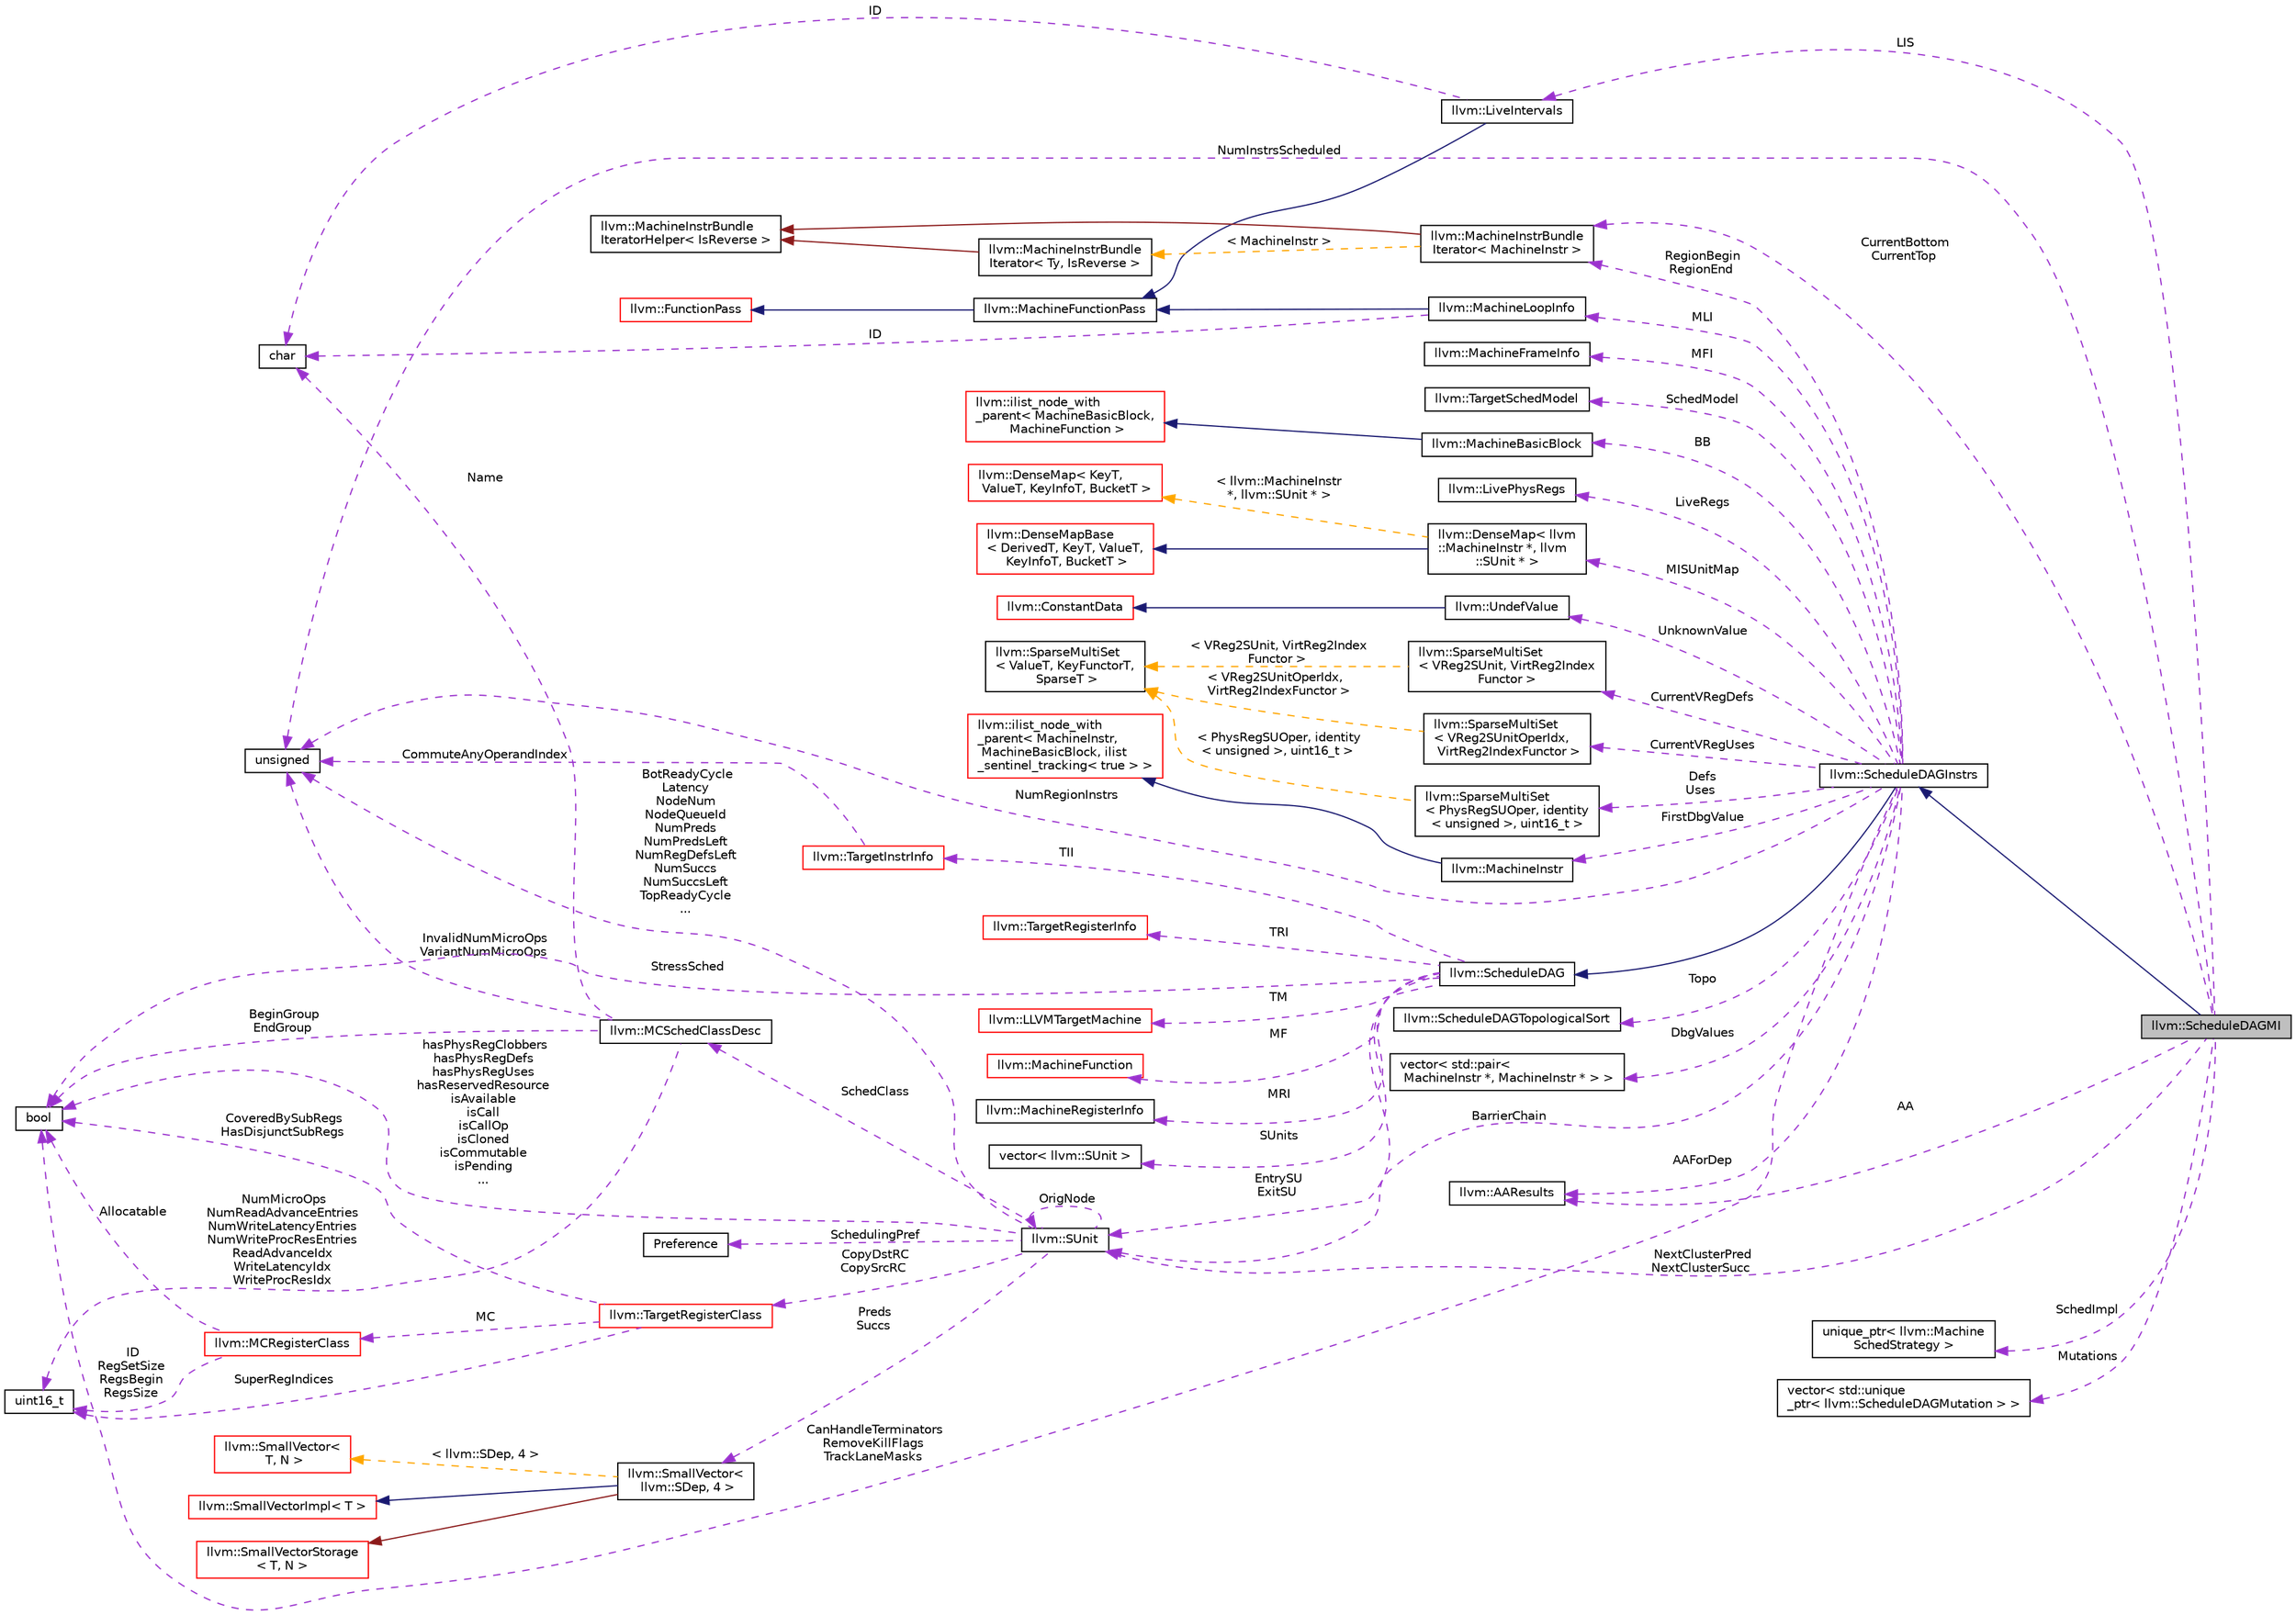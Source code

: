 digraph "llvm::ScheduleDAGMI"
{
 // LATEX_PDF_SIZE
  bgcolor="transparent";
  edge [fontname="Helvetica",fontsize="10",labelfontname="Helvetica",labelfontsize="10"];
  node [fontname="Helvetica",fontsize="10",shape="box"];
  rankdir="LR";
  Node1 [label="llvm::ScheduleDAGMI",height=0.2,width=0.4,color="black", fillcolor="grey75", style="filled", fontcolor="black",tooltip="ScheduleDAGMI is an implementation of ScheduleDAGInstrs that simply schedules machine instructions ac..."];
  Node2 -> Node1 [dir="back",color="midnightblue",fontsize="10",style="solid",fontname="Helvetica"];
  Node2 [label="llvm::ScheduleDAGInstrs",height=0.2,width=0.4,color="black",URL="$classllvm_1_1ScheduleDAGInstrs.html",tooltip="A ScheduleDAG for scheduling lists of MachineInstr."];
  Node3 -> Node2 [dir="back",color="midnightblue",fontsize="10",style="solid",fontname="Helvetica"];
  Node3 [label="llvm::ScheduleDAG",height=0.2,width=0.4,color="black",URL="$classllvm_1_1ScheduleDAG.html",tooltip=" "];
  Node4 -> Node3 [dir="back",color="darkorchid3",fontsize="10",style="dashed",label=" TM" ,fontname="Helvetica"];
  Node4 [label="llvm::LLVMTargetMachine",height=0.2,width=0.4,color="red",URL="$classllvm_1_1LLVMTargetMachine.html",tooltip="This class describes a target machine that is implemented with the LLVM target-independent code gener..."];
  Node32 -> Node3 [dir="back",color="darkorchid3",fontsize="10",style="dashed",label=" TII" ,fontname="Helvetica"];
  Node32 [label="llvm::TargetInstrInfo",height=0.2,width=0.4,color="red",URL="$classllvm_1_1TargetInstrInfo.html",tooltip="TargetInstrInfo - Interface to description of machine instruction set."];
  Node17 -> Node32 [dir="back",color="darkorchid3",fontsize="10",style="dashed",label=" CommuteAnyOperandIndex" ,fontname="Helvetica"];
  Node17 [label="unsigned",height=0.2,width=0.4,color="black",URL="$classunsigned.html",tooltip=" "];
  Node34 -> Node3 [dir="back",color="darkorchid3",fontsize="10",style="dashed",label=" TRI" ,fontname="Helvetica"];
  Node34 [label="llvm::TargetRegisterInfo",height=0.2,width=0.4,color="red",URL="$classllvm_1_1TargetRegisterInfo.html",tooltip="TargetRegisterInfo base class - We assume that the target defines a static array of TargetRegisterDes..."];
  Node36 -> Node3 [dir="back",color="darkorchid3",fontsize="10",style="dashed",label=" MF" ,fontname="Helvetica"];
  Node36 [label="llvm::MachineFunction",height=0.2,width=0.4,color="red",URL="$classllvm_1_1MachineFunction.html",tooltip=" "];
  Node52 -> Node3 [dir="back",color="darkorchid3",fontsize="10",style="dashed",label=" MRI" ,fontname="Helvetica"];
  Node52 [label="llvm::MachineRegisterInfo",height=0.2,width=0.4,color="black",URL="$classllvm_1_1MachineRegisterInfo.html",tooltip="MachineRegisterInfo - Keep track of information for virtual and physical registers,..."];
  Node53 -> Node3 [dir="back",color="darkorchid3",fontsize="10",style="dashed",label=" SUnits" ,fontname="Helvetica"];
  Node53 [label="vector\< llvm::SUnit \>",height=0.2,width=0.4,color="black",tooltip=" "];
  Node54 -> Node3 [dir="back",color="darkorchid3",fontsize="10",style="dashed",label=" EntrySU\nExitSU" ,fontname="Helvetica"];
  Node54 [label="llvm::SUnit",height=0.2,width=0.4,color="black",URL="$classllvm_1_1SUnit.html",tooltip="Scheduling unit. This is a node in the scheduling DAG."];
  Node54 -> Node54 [dir="back",color="darkorchid3",fontsize="10",style="dashed",label=" OrigNode" ,fontname="Helvetica"];
  Node55 -> Node54 [dir="back",color="darkorchid3",fontsize="10",style="dashed",label=" SchedClass" ,fontname="Helvetica"];
  Node55 [label="llvm::MCSchedClassDesc",height=0.2,width=0.4,color="black",URL="$structllvm_1_1MCSchedClassDesc.html",tooltip="Summarize the scheduling resources required for an instruction of a particular scheduling class."];
  Node17 -> Node55 [dir="back",color="darkorchid3",fontsize="10",style="dashed",label=" InvalidNumMicroOps\nVariantNumMicroOps" ,fontname="Helvetica"];
  Node46 -> Node55 [dir="back",color="darkorchid3",fontsize="10",style="dashed",label=" Name" ,fontname="Helvetica"];
  Node46 [label="char",height=0.2,width=0.4,color="black",URL="$classchar.html",tooltip=" "];
  Node56 -> Node55 [dir="back",color="darkorchid3",fontsize="10",style="dashed",label=" NumMicroOps\nNumReadAdvanceEntries\nNumWriteLatencyEntries\nNumWriteProcResEntries\nReadAdvanceIdx\nWriteLatencyIdx\nWriteProcResIdx" ,fontname="Helvetica"];
  Node56 [label="uint16_t",height=0.2,width=0.4,color="black",tooltip=" "];
  Node29 -> Node55 [dir="back",color="darkorchid3",fontsize="10",style="dashed",label=" BeginGroup\nEndGroup" ,fontname="Helvetica"];
  Node29 [label="bool",height=0.2,width=0.4,color="black",URL="$classbool.html",tooltip=" "];
  Node57 -> Node54 [dir="back",color="darkorchid3",fontsize="10",style="dashed",label=" Preds\nSuccs" ,fontname="Helvetica"];
  Node57 [label="llvm::SmallVector\<\l llvm::SDep, 4 \>",height=0.2,width=0.4,color="black",URL="$classllvm_1_1SmallVector.html",tooltip=" "];
  Node58 -> Node57 [dir="back",color="midnightblue",fontsize="10",style="solid",fontname="Helvetica"];
  Node58 [label="llvm::SmallVectorImpl\< T \>",height=0.2,width=0.4,color="red",URL="$classllvm_1_1SmallVectorImpl.html",tooltip="This class consists of common code factored out of the SmallVector class to reduce code duplication b..."];
  Node59 -> Node57 [dir="back",color="firebrick4",fontsize="10",style="solid",fontname="Helvetica"];
  Node59 [label="llvm::SmallVectorStorage\l\< T, N \>",height=0.2,width=0.4,color="red",URL="$structllvm_1_1SmallVectorStorage.html",tooltip="Storage for the SmallVector elements."];
  Node49 -> Node57 [dir="back",color="orange",fontsize="10",style="dashed",label=" \< llvm::SDep, 4 \>" ,fontname="Helvetica"];
  Node49 [label="llvm::SmallVector\<\l T, N \>",height=0.2,width=0.4,color="red",URL="$classllvm_1_1SmallVector.html",tooltip="This is a 'vector' (really, a variable-sized array), optimized for the case when the array is small."];
  Node17 -> Node54 [dir="back",color="darkorchid3",fontsize="10",style="dashed",label=" BotReadyCycle\nLatency\nNodeNum\nNodeQueueId\nNumPreds\nNumPredsLeft\nNumRegDefsLeft\nNumSuccs\nNumSuccsLeft\nTopReadyCycle\n..." ,fontname="Helvetica"];
  Node29 -> Node54 [dir="back",color="darkorchid3",fontsize="10",style="dashed",label=" hasPhysRegClobbers\nhasPhysRegDefs\nhasPhysRegUses\nhasReservedResource\nisAvailable\nisCall\nisCallOp\nisCloned\nisCommutable\nisPending\n..." ,fontname="Helvetica"];
  Node60 -> Node54 [dir="back",color="darkorchid3",fontsize="10",style="dashed",label=" SchedulingPref" ,fontname="Helvetica"];
  Node60 [label="Preference",height=0.2,width=0.4,color="black",tooltip=" "];
  Node61 -> Node54 [dir="back",color="darkorchid3",fontsize="10",style="dashed",label=" CopyDstRC\nCopySrcRC" ,fontname="Helvetica"];
  Node61 [label="llvm::TargetRegisterClass",height=0.2,width=0.4,color="red",URL="$classllvm_1_1TargetRegisterClass.html",tooltip=" "];
  Node62 -> Node61 [dir="back",color="darkorchid3",fontsize="10",style="dashed",label=" MC" ,fontname="Helvetica"];
  Node62 [label="llvm::MCRegisterClass",height=0.2,width=0.4,color="red",URL="$classllvm_1_1MCRegisterClass.html",tooltip="MCRegisterClass - Base class of TargetRegisterClass."];
  Node56 -> Node62 [dir="back",color="darkorchid3",fontsize="10",style="dashed",label=" ID\nRegSetSize\nRegsBegin\nRegsSize" ,fontname="Helvetica"];
  Node29 -> Node62 [dir="back",color="darkorchid3",fontsize="10",style="dashed",label=" Allocatable" ,fontname="Helvetica"];
  Node56 -> Node61 [dir="back",color="darkorchid3",fontsize="10",style="dashed",label=" SuperRegIndices" ,fontname="Helvetica"];
  Node29 -> Node61 [dir="back",color="darkorchid3",fontsize="10",style="dashed",label=" CoveredBySubRegs\nHasDisjunctSubRegs" ,fontname="Helvetica"];
  Node29 -> Node3 [dir="back",color="darkorchid3",fontsize="10",style="dashed",label=" StressSched" ,fontname="Helvetica"];
  Node70 -> Node2 [dir="back",color="darkorchid3",fontsize="10",style="dashed",label=" MLI" ,fontname="Helvetica"];
  Node70 [label="llvm::MachineLoopInfo",height=0.2,width=0.4,color="black",URL="$classllvm_1_1MachineLoopInfo.html",tooltip=" "];
  Node71 -> Node70 [dir="back",color="midnightblue",fontsize="10",style="solid",fontname="Helvetica"];
  Node71 [label="llvm::MachineFunctionPass",height=0.2,width=0.4,color="black",URL="$classllvm_1_1MachineFunctionPass.html",tooltip="MachineFunctionPass - This class adapts the FunctionPass interface to allow convenient creation of pa..."];
  Node72 -> Node71 [dir="back",color="midnightblue",fontsize="10",style="solid",fontname="Helvetica"];
  Node72 [label="llvm::FunctionPass",height=0.2,width=0.4,color="red",URL="$classllvm_1_1FunctionPass.html",tooltip="FunctionPass class - This class is used to implement most global optimizations."];
  Node46 -> Node70 [dir="back",color="darkorchid3",fontsize="10",style="dashed",label=" ID" ,fontname="Helvetica"];
  Node74 -> Node2 [dir="back",color="darkorchid3",fontsize="10",style="dashed",label=" MFI" ,fontname="Helvetica"];
  Node74 [label="llvm::MachineFrameInfo",height=0.2,width=0.4,color="black",URL="$classllvm_1_1MachineFrameInfo.html",tooltip="The MachineFrameInfo class represents an abstract stack frame until prolog/epilog code is inserted."];
  Node75 -> Node2 [dir="back",color="darkorchid3",fontsize="10",style="dashed",label=" SchedModel" ,fontname="Helvetica"];
  Node75 [label="llvm::TargetSchedModel",height=0.2,width=0.4,color="black",URL="$classllvm_1_1TargetSchedModel.html",tooltip="Provide an instruction scheduling machine model to CodeGen passes."];
  Node29 -> Node2 [dir="back",color="darkorchid3",fontsize="10",style="dashed",label=" CanHandleTerminators\nRemoveKillFlags\nTrackLaneMasks" ,fontname="Helvetica"];
  Node76 -> Node2 [dir="back",color="darkorchid3",fontsize="10",style="dashed",label=" BB" ,fontname="Helvetica"];
  Node76 [label="llvm::MachineBasicBlock",height=0.2,width=0.4,color="black",URL="$classllvm_1_1MachineBasicBlock.html",tooltip=" "];
  Node77 -> Node76 [dir="back",color="midnightblue",fontsize="10",style="solid",fontname="Helvetica"];
  Node77 [label="llvm::ilist_node_with\l_parent\< MachineBasicBlock,\l MachineFunction \>",height=0.2,width=0.4,color="red",URL="$classllvm_1_1ilist__node__with__parent.html",tooltip=" "];
  Node86 -> Node2 [dir="back",color="darkorchid3",fontsize="10",style="dashed",label=" RegionBegin\nRegionEnd" ,fontname="Helvetica"];
  Node86 [label="llvm::MachineInstrBundle\lIterator\< MachineInstr \>",height=0.2,width=0.4,color="black",URL="$classllvm_1_1MachineInstrBundleIterator.html",tooltip=" "];
  Node87 -> Node86 [dir="back",color="firebrick4",fontsize="10",style="solid",fontname="Helvetica"];
  Node87 [label="llvm::MachineInstrBundle\lIteratorHelper\< IsReverse \>",height=0.2,width=0.4,color="black",URL="$structllvm_1_1MachineInstrBundleIteratorHelper.html",tooltip=" "];
  Node88 -> Node86 [dir="back",color="orange",fontsize="10",style="dashed",label=" \< MachineInstr \>" ,fontname="Helvetica"];
  Node88 [label="llvm::MachineInstrBundle\lIterator\< Ty, IsReverse \>",height=0.2,width=0.4,color="black",URL="$classllvm_1_1MachineInstrBundleIterator.html",tooltip="MachineBasicBlock iterator that automatically skips over MIs that are inside bundles (i...."];
  Node87 -> Node88 [dir="back",color="firebrick4",fontsize="10",style="solid",fontname="Helvetica"];
  Node17 -> Node2 [dir="back",color="darkorchid3",fontsize="10",style="dashed",label=" NumRegionInstrs" ,fontname="Helvetica"];
  Node89 -> Node2 [dir="back",color="darkorchid3",fontsize="10",style="dashed",label=" MISUnitMap" ,fontname="Helvetica"];
  Node89 [label="llvm::DenseMap\< llvm\l::MachineInstr *, llvm\l::SUnit * \>",height=0.2,width=0.4,color="black",URL="$classllvm_1_1DenseMap.html",tooltip=" "];
  Node90 -> Node89 [dir="back",color="midnightblue",fontsize="10",style="solid",fontname="Helvetica"];
  Node90 [label="llvm::DenseMapBase\l\< DerivedT, KeyT, ValueT,\l KeyInfoT, BucketT \>",height=0.2,width=0.4,color="red",URL="$classllvm_1_1DenseMapBase.html",tooltip=" "];
  Node92 -> Node89 [dir="back",color="orange",fontsize="10",style="dashed",label=" \< llvm::MachineInstr\l *, llvm::SUnit * \>" ,fontname="Helvetica"];
  Node92 [label="llvm::DenseMap\< KeyT,\l ValueT, KeyInfoT, BucketT \>",height=0.2,width=0.4,color="red",URL="$classllvm_1_1DenseMap.html",tooltip=" "];
  Node94 -> Node2 [dir="back",color="darkorchid3",fontsize="10",style="dashed",label=" Defs\nUses" ,fontname="Helvetica"];
  Node94 [label="llvm::SparseMultiSet\l\< PhysRegSUOper, identity\l\< unsigned \>, uint16_t \>",height=0.2,width=0.4,color="black",URL="$classllvm_1_1SparseMultiSet.html",tooltip=" "];
  Node95 -> Node94 [dir="back",color="orange",fontsize="10",style="dashed",label=" \< PhysRegSUOper, identity\l\< unsigned \>, uint16_t \>" ,fontname="Helvetica"];
  Node95 [label="llvm::SparseMultiSet\l\< ValueT, KeyFunctorT,\l SparseT \>",height=0.2,width=0.4,color="black",URL="$classllvm_1_1SparseMultiSet.html",tooltip="Fast multiset implementation for objects that can be identified by small unsigned keys."];
  Node96 -> Node2 [dir="back",color="darkorchid3",fontsize="10",style="dashed",label=" CurrentVRegDefs" ,fontname="Helvetica"];
  Node96 [label="llvm::SparseMultiSet\l\< VReg2SUnit, VirtReg2Index\lFunctor \>",height=0.2,width=0.4,color="black",URL="$classllvm_1_1SparseMultiSet.html",tooltip=" "];
  Node95 -> Node96 [dir="back",color="orange",fontsize="10",style="dashed",label=" \< VReg2SUnit, VirtReg2Index\lFunctor \>" ,fontname="Helvetica"];
  Node97 -> Node2 [dir="back",color="darkorchid3",fontsize="10",style="dashed",label=" CurrentVRegUses" ,fontname="Helvetica"];
  Node97 [label="llvm::SparseMultiSet\l\< VReg2SUnitOperIdx,\l VirtReg2IndexFunctor \>",height=0.2,width=0.4,color="black",URL="$classllvm_1_1SparseMultiSet.html",tooltip=" "];
  Node95 -> Node97 [dir="back",color="orange",fontsize="10",style="dashed",label=" \< VReg2SUnitOperIdx,\l VirtReg2IndexFunctor \>" ,fontname="Helvetica"];
  Node98 -> Node2 [dir="back",color="darkorchid3",fontsize="10",style="dashed",label=" AAForDep" ,fontname="Helvetica"];
  Node98 [label="llvm::AAResults",height=0.2,width=0.4,color="black",URL="$classllvm_1_1AAResults.html",tooltip=" "];
  Node54 -> Node2 [dir="back",color="darkorchid3",fontsize="10",style="dashed",label=" BarrierChain" ,fontname="Helvetica"];
  Node99 -> Node2 [dir="back",color="darkorchid3",fontsize="10",style="dashed",label=" UnknownValue" ,fontname="Helvetica"];
  Node99 [label="llvm::UndefValue",height=0.2,width=0.4,color="black",URL="$classllvm_1_1UndefValue.html",tooltip="'undef' values are things that do not have specified contents."];
  Node100 -> Node99 [dir="back",color="midnightblue",fontsize="10",style="solid",fontname="Helvetica"];
  Node100 [label="llvm::ConstantData",height=0.2,width=0.4,color="red",URL="$classllvm_1_1ConstantData.html",tooltip="Base class for constants with no operands."];
  Node104 -> Node2 [dir="back",color="darkorchid3",fontsize="10",style="dashed",label=" Topo" ,fontname="Helvetica"];
  Node104 [label="llvm::ScheduleDAGTopologicalSort",height=0.2,width=0.4,color="black",URL="$classllvm_1_1ScheduleDAGTopologicalSort.html",tooltip="This class can compute a topological ordering for SUnits and provides methods for dynamically updatin..."];
  Node105 -> Node2 [dir="back",color="darkorchid3",fontsize="10",style="dashed",label=" DbgValues" ,fontname="Helvetica"];
  Node105 [label="vector\< std::pair\<\l MachineInstr *, MachineInstr * \> \>",height=0.2,width=0.4,color="black",tooltip=" "];
  Node106 -> Node2 [dir="back",color="darkorchid3",fontsize="10",style="dashed",label=" FirstDbgValue" ,fontname="Helvetica"];
  Node106 [label="llvm::MachineInstr",height=0.2,width=0.4,color="black",URL="$classllvm_1_1MachineInstr.html",tooltip="Representation of each machine instruction."];
  Node107 -> Node106 [dir="back",color="midnightblue",fontsize="10",style="solid",fontname="Helvetica"];
  Node107 [label="llvm::ilist_node_with\l_parent\< MachineInstr,\l MachineBasicBlock, ilist\l_sentinel_tracking\< true \> \>",height=0.2,width=0.4,color="red",URL="$classllvm_1_1ilist__node__with__parent.html",tooltip=" "];
  Node109 -> Node2 [dir="back",color="darkorchid3",fontsize="10",style="dashed",label=" LiveRegs" ,fontname="Helvetica"];
  Node109 [label="llvm::LivePhysRegs",height=0.2,width=0.4,color="black",URL="$classllvm_1_1LivePhysRegs.html",tooltip="A set of physical registers with utility functions to track liveness when walking backward/forward th..."];
  Node98 -> Node1 [dir="back",color="darkorchid3",fontsize="10",style="dashed",label=" AA" ,fontname="Helvetica"];
  Node110 -> Node1 [dir="back",color="darkorchid3",fontsize="10",style="dashed",label=" LIS" ,fontname="Helvetica"];
  Node110 [label="llvm::LiveIntervals",height=0.2,width=0.4,color="black",URL="$classllvm_1_1LiveIntervals.html",tooltip=" "];
  Node71 -> Node110 [dir="back",color="midnightblue",fontsize="10",style="solid",fontname="Helvetica"];
  Node46 -> Node110 [dir="back",color="darkorchid3",fontsize="10",style="dashed",label=" ID" ,fontname="Helvetica"];
  Node111 -> Node1 [dir="back",color="darkorchid3",fontsize="10",style="dashed",label=" SchedImpl" ,fontname="Helvetica"];
  Node111 [label="unique_ptr\< llvm::Machine\lSchedStrategy \>",height=0.2,width=0.4,color="black",tooltip=" "];
  Node112 -> Node1 [dir="back",color="darkorchid3",fontsize="10",style="dashed",label=" Mutations" ,fontname="Helvetica"];
  Node112 [label="vector\< std::unique\l_ptr\< llvm::ScheduleDAGMutation \> \>",height=0.2,width=0.4,color="black",tooltip=" "];
  Node86 -> Node1 [dir="back",color="darkorchid3",fontsize="10",style="dashed",label=" CurrentBottom\nCurrentTop" ,fontname="Helvetica"];
  Node54 -> Node1 [dir="back",color="darkorchid3",fontsize="10",style="dashed",label=" NextClusterPred\nNextClusterSucc" ,fontname="Helvetica"];
  Node17 -> Node1 [dir="back",color="darkorchid3",fontsize="10",style="dashed",label=" NumInstrsScheduled" ,fontname="Helvetica"];
}
